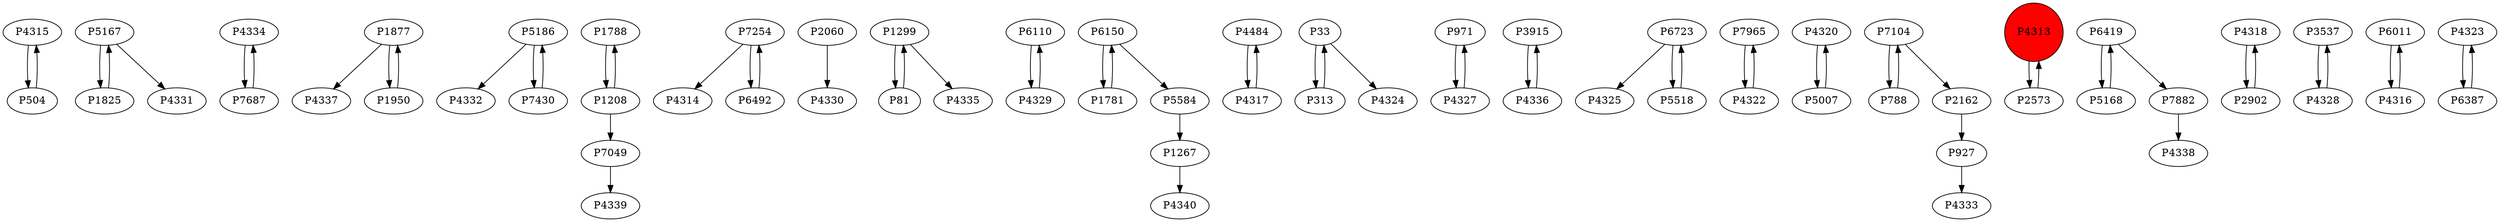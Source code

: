 digraph {
	P4315 -> P504
	P5167 -> P1825
	P4334 -> P7687
	P1877 -> P4337
	P5186 -> P4332
	P1788 -> P1208
	P7254 -> P4314
	P2060 -> P4330
	P1299 -> P81
	P1208 -> P1788
	P1299 -> P4335
	P1208 -> P7049
	P6110 -> P4329
	P6150 -> P1781
	P4484 -> P4317
	P33 -> P313
	P1267 -> P4340
	P4329 -> P6110
	P6492 -> P7254
	P7687 -> P4334
	P971 -> P4327
	P3915 -> P4336
	P7254 -> P6492
	P7430 -> P5186
	P1877 -> P1950
	P6723 -> P4325
	P4317 -> P4484
	P7965 -> P4322
	P4320 -> P5007
	P2162 -> P927
	P5007 -> P4320
	P4313 -> P2573
	P6419 -> P5168
	P4318 -> P2902
	P4336 -> P3915
	P313 -> P33
	P5584 -> P1267
	P927 -> P4333
	P788 -> P7104
	P1781 -> P6150
	P7104 -> P2162
	P3537 -> P4328
	P6419 -> P7882
	P5186 -> P7430
	P6011 -> P4316
	P7882 -> P4338
	P6723 -> P5518
	P1825 -> P5167
	P4323 -> P6387
	P7049 -> P4339
	P81 -> P1299
	P5518 -> P6723
	P4322 -> P7965
	P2573 -> P4313
	P1950 -> P1877
	P4327 -> P971
	P6387 -> P4323
	P6150 -> P5584
	P33 -> P4324
	P4316 -> P6011
	P7104 -> P788
	P2902 -> P4318
	P5168 -> P6419
	P504 -> P4315
	P4328 -> P3537
	P5167 -> P4331
	P4313 [shape=circle]
	P4313 [style=filled]
	P4313 [fillcolor=red]
}
